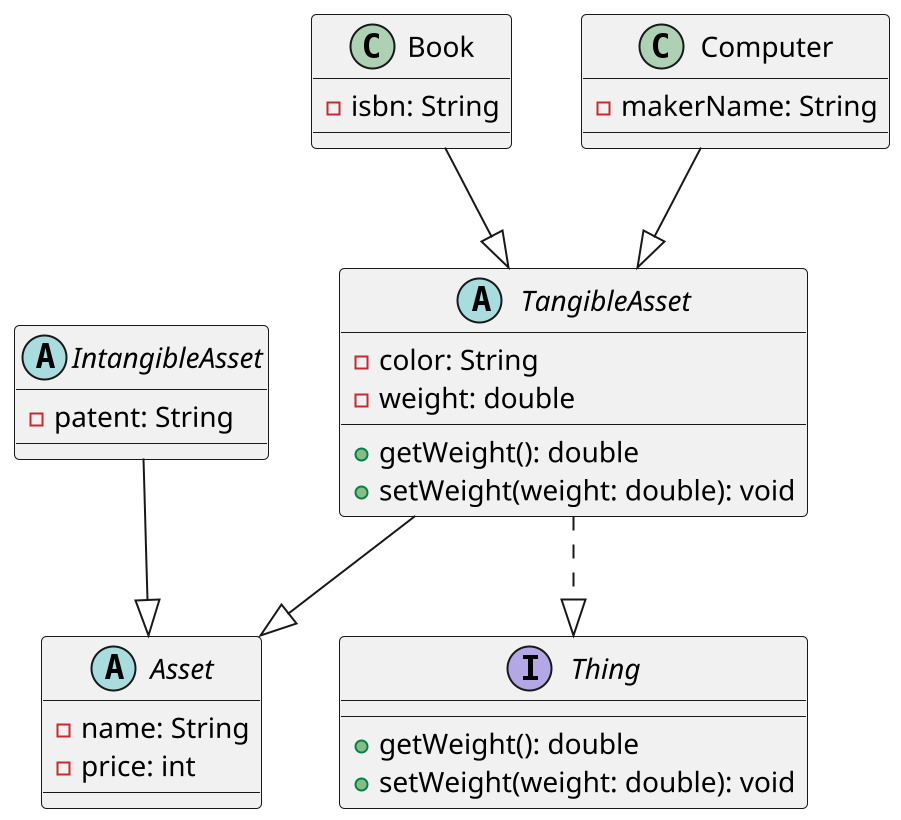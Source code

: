 @startuml
'https://plantuml.com/class-diagram

scale 2

interface Thing {
    + getWeight(): double
    + setWeight(weight: double): void
}

abstract class Asset {
    - name: String
    - price: int
}

abstract class TangibleAsset {
    - color: String
    - weight: double

    + getWeight(): double
    + setWeight(weight: double): void
}

abstract class IntangibleAsset {
    - patent: String
}

class Book {
    - isbn: String
}

class Computer {
    - makerName: String
}

' Inheritance relationships
TangibleAsset --|> Asset
IntangibleAsset --|> Asset
Book --|> TangibleAsset
Computer --|> TangibleAsset

' Implementation relationships
TangibleAsset ..|> Thing

@enduml